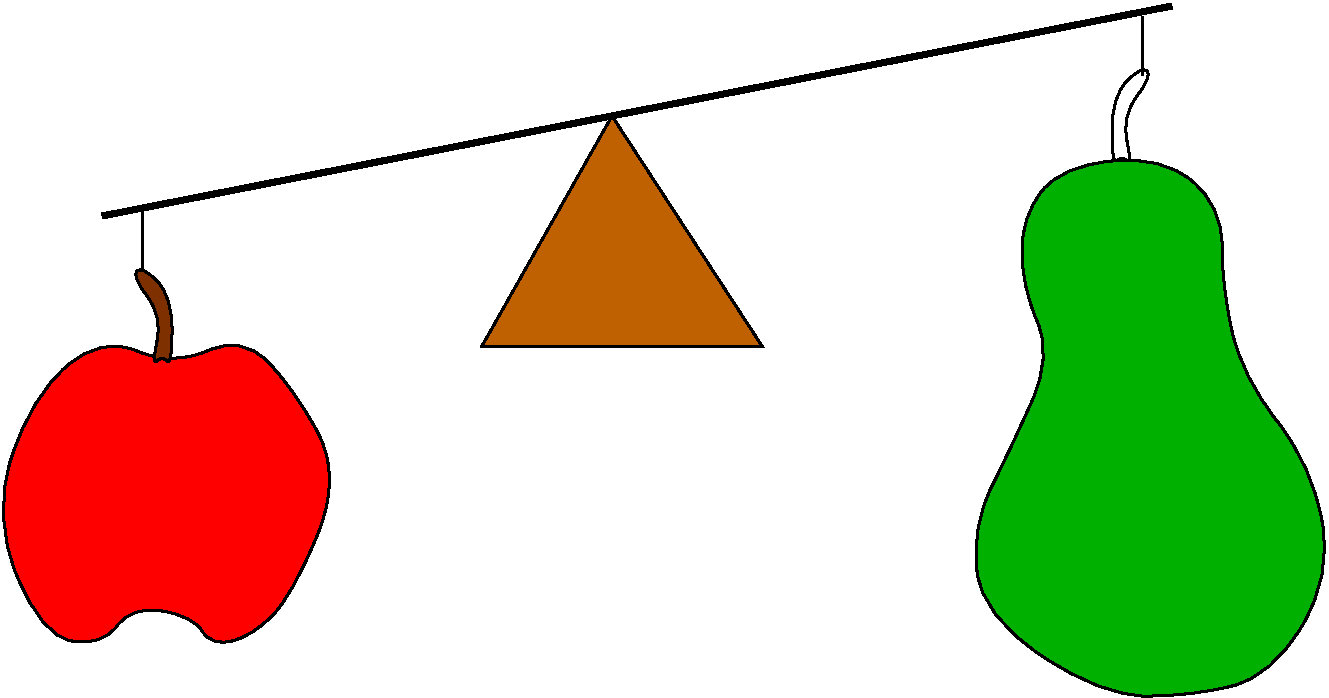#FIG 3.0
Landscape
Inches
1200 2
2 1 0 4 -1 -1 0 0 -1 0.000 0 0 0 0 0 2
	 2085 3585 10110 2010
2 1 0 2 -1 -1 0 0 -1 0.000 0 0 0 0 0 2
	 2385 3510 2385 4035
2 1 0 2 -1 -1 0 0 -1 0.000 0 0 0 0 0 2
	 9885 2085 9885 2535
2 3 0 2 -1 26 0 0 20 0.000 0 0 7 0 0 4
	 5910 2835 4935 4560 7035 4560 5910 2835
3 1 0 2 -1 -1 0 0 -1 0.000 0 0 0 8
	 9810 3210 9735 2835 9960 2535 9885 2460 9660 2685 9660 3210
	 9735 3135 9810 3210
3 1 0 2 -1 4 0 0 20 0.000 0 0 0 15
	 2085 4485 1560 4935 1260 5835 1635 6735 2085 6810 2310 6510
	 2760 6585 2910 6810 3210 6735 3510 6435 3885 5535 3510 4860
	 3135 4485 2610 4710 2085 4485
3 1 0 2 -1 13 0 0 20 0.000 0 0 0 17
	 10035 3135 9285 3210 8985 3585 8985 4110 9210 4635 8910 5310
	 8610 5910 8685 6585 9585 7185 10260 7185 10860 7035 11310 6285
	 11160 5460 10635 4785 10485 4110 10485 3510 10035 3135
3 1 0 2 -1 24 0 0 20 0.000 0 0 0 8
	 2460 4710 2535 4335 2310 4035 2385 3960 2610 4185 2610 4710
	 2535 4635 2460 4710
